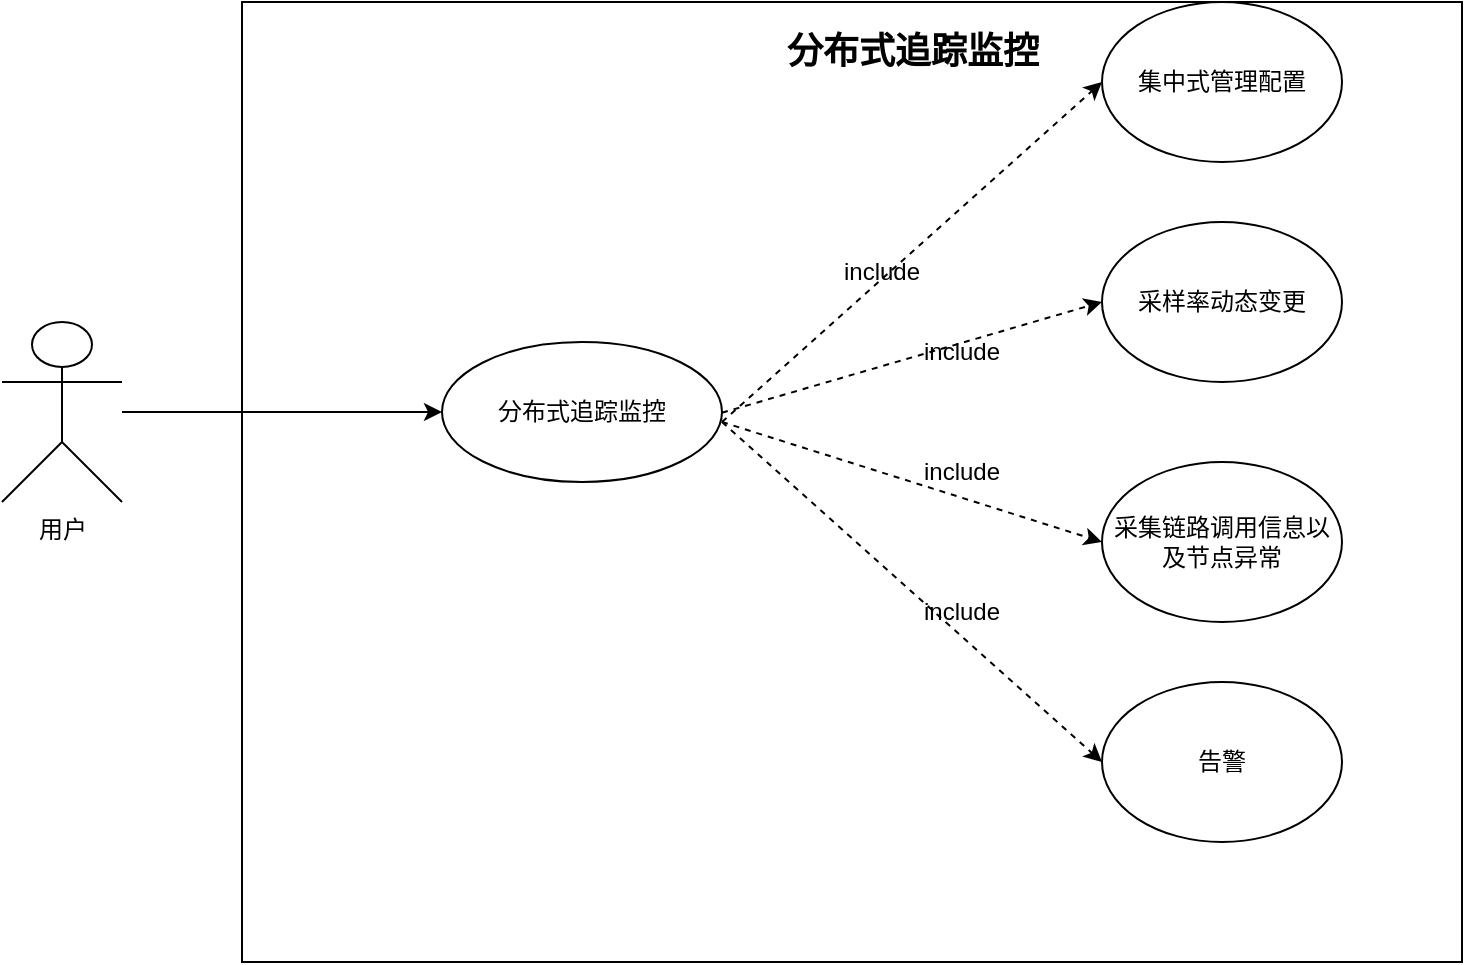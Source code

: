 <mxfile version="24.9.1">
  <diagram name="第 1 页" id="5zyvvPP96-_8WPoNdMik">
    <mxGraphModel dx="1042" dy="565" grid="1" gridSize="10" guides="1" tooltips="1" connect="1" arrows="1" fold="1" page="1" pageScale="1" pageWidth="827" pageHeight="1169" math="0" shadow="0">
      <root>
        <mxCell id="0" />
        <mxCell id="1" parent="0" />
        <mxCell id="WYhb9oasLaSKBzwH5yIw-1" value="" style="rounded=0;whiteSpace=wrap;html=1;" parent="1" vertex="1">
          <mxGeometry x="210" y="30" width="610" height="480" as="geometry" />
        </mxCell>
        <object label="用户" id="WYhb9oasLaSKBzwH5yIw-2">
          <mxCell style="shape=umlActor;verticalLabelPosition=bottom;verticalAlign=top;html=1;" parent="1" vertex="1">
            <mxGeometry x="90" y="190" width="60" height="90" as="geometry" />
          </mxCell>
        </object>
        <mxCell id="WYhb9oasLaSKBzwH5yIw-3" value="分布式追踪监控" style="ellipse;whiteSpace=wrap;html=1;" parent="1" vertex="1">
          <mxGeometry x="310" y="200" width="140" height="70" as="geometry" />
        </mxCell>
        <mxCell id="WYhb9oasLaSKBzwH5yIw-4" value="" style="endArrow=classic;html=1;rounded=0;entryX=0;entryY=0.5;entryDx=0;entryDy=0;" parent="1" source="WYhb9oasLaSKBzwH5yIw-2" target="WYhb9oasLaSKBzwH5yIw-3" edge="1">
          <mxGeometry width="50" height="50" relative="1" as="geometry">
            <mxPoint x="240" y="236" as="sourcePoint" />
            <mxPoint x="400" y="233.75" as="targetPoint" />
          </mxGeometry>
        </mxCell>
        <mxCell id="WYhb9oasLaSKBzwH5yIw-5" value="集中式管理配置" style="ellipse;whiteSpace=wrap;html=1;" parent="1" vertex="1">
          <mxGeometry x="640" y="30" width="120" height="80" as="geometry" />
        </mxCell>
        <mxCell id="WYhb9oasLaSKBzwH5yIw-7" value="采集链路调用信息以及节点异常" style="ellipse;whiteSpace=wrap;html=1;" parent="1" vertex="1">
          <mxGeometry x="640" y="260" width="120" height="80" as="geometry" />
        </mxCell>
        <mxCell id="WYhb9oasLaSKBzwH5yIw-8" value="告警" style="ellipse;whiteSpace=wrap;html=1;" parent="1" vertex="1">
          <mxGeometry x="640" y="370" width="120" height="80" as="geometry" />
        </mxCell>
        <mxCell id="WYhb9oasLaSKBzwH5yIw-9" value="" style="endArrow=classic;html=1;rounded=0;entryX=0;entryY=0.5;entryDx=0;entryDy=0;dashed=1;" parent="1" target="WYhb9oasLaSKBzwH5yIw-5" edge="1">
          <mxGeometry width="50" height="50" relative="1" as="geometry">
            <mxPoint x="450" y="240" as="sourcePoint" />
            <mxPoint x="500" y="190" as="targetPoint" />
          </mxGeometry>
        </mxCell>
        <mxCell id="WYhb9oasLaSKBzwH5yIw-10" value="" style="endArrow=classic;html=1;rounded=0;dashed=1;entryX=0;entryY=0.5;entryDx=0;entryDy=0;" parent="1" target="WYhb9oasLaSKBzwH5yIw-19" edge="1">
          <mxGeometry width="50" height="50" relative="1" as="geometry">
            <mxPoint x="450" y="235.38" as="sourcePoint" />
            <mxPoint x="210" y="124.611" as="targetPoint" />
          </mxGeometry>
        </mxCell>
        <mxCell id="WYhb9oasLaSKBzwH5yIw-11" value="" style="endArrow=classic;html=1;rounded=0;entryX=0;entryY=0.5;entryDx=0;entryDy=0;dashed=1;" parent="1" target="WYhb9oasLaSKBzwH5yIw-7" edge="1">
          <mxGeometry width="50" height="50" relative="1" as="geometry">
            <mxPoint x="450" y="240" as="sourcePoint" />
            <mxPoint x="500" y="190" as="targetPoint" />
          </mxGeometry>
        </mxCell>
        <mxCell id="WYhb9oasLaSKBzwH5yIw-12" value="" style="endArrow=classic;html=1;rounded=0;entryX=0;entryY=0.5;entryDx=0;entryDy=0;dashed=1;" parent="1" target="WYhb9oasLaSKBzwH5yIw-8" edge="1">
          <mxGeometry width="50" height="50" relative="1" as="geometry">
            <mxPoint x="450" y="240" as="sourcePoint" />
            <mxPoint x="500" y="190" as="targetPoint" />
          </mxGeometry>
        </mxCell>
        <mxCell id="WYhb9oasLaSKBzwH5yIw-13" value="&lt;span style=&quot;font-size: 18px;&quot;&gt;&lt;b&gt;分布式追踪监控&lt;/b&gt;&lt;/span&gt;" style="text;html=1;align=center;verticalAlign=middle;whiteSpace=wrap;rounded=0;" parent="1" vertex="1">
          <mxGeometry x="472.5" y="30" width="145" height="50" as="geometry" />
        </mxCell>
        <mxCell id="WYhb9oasLaSKBzwH5yIw-14" value="include" style="text;html=1;align=center;verticalAlign=middle;whiteSpace=wrap;rounded=0;" parent="1" vertex="1">
          <mxGeometry x="500" y="150" width="60" height="30" as="geometry" />
        </mxCell>
        <mxCell id="WYhb9oasLaSKBzwH5yIw-15" value="include" style="text;html=1;align=center;verticalAlign=middle;whiteSpace=wrap;rounded=0;" parent="1" vertex="1">
          <mxGeometry x="540" y="190" width="60" height="30" as="geometry" />
        </mxCell>
        <mxCell id="WYhb9oasLaSKBzwH5yIw-16" value="include" style="text;html=1;align=center;verticalAlign=middle;whiteSpace=wrap;rounded=0;" parent="1" vertex="1">
          <mxGeometry x="540" y="250" width="60" height="30" as="geometry" />
        </mxCell>
        <mxCell id="WYhb9oasLaSKBzwH5yIw-17" value="include" style="text;html=1;align=center;verticalAlign=middle;whiteSpace=wrap;rounded=0;" parent="1" vertex="1">
          <mxGeometry x="540" y="320" width="60" height="30" as="geometry" />
        </mxCell>
        <mxCell id="WYhb9oasLaSKBzwH5yIw-19" value="采样率动态变更" style="ellipse;whiteSpace=wrap;html=1;" parent="1" vertex="1">
          <mxGeometry x="640" y="140" width="120" height="80" as="geometry" />
        </mxCell>
      </root>
    </mxGraphModel>
  </diagram>
</mxfile>
